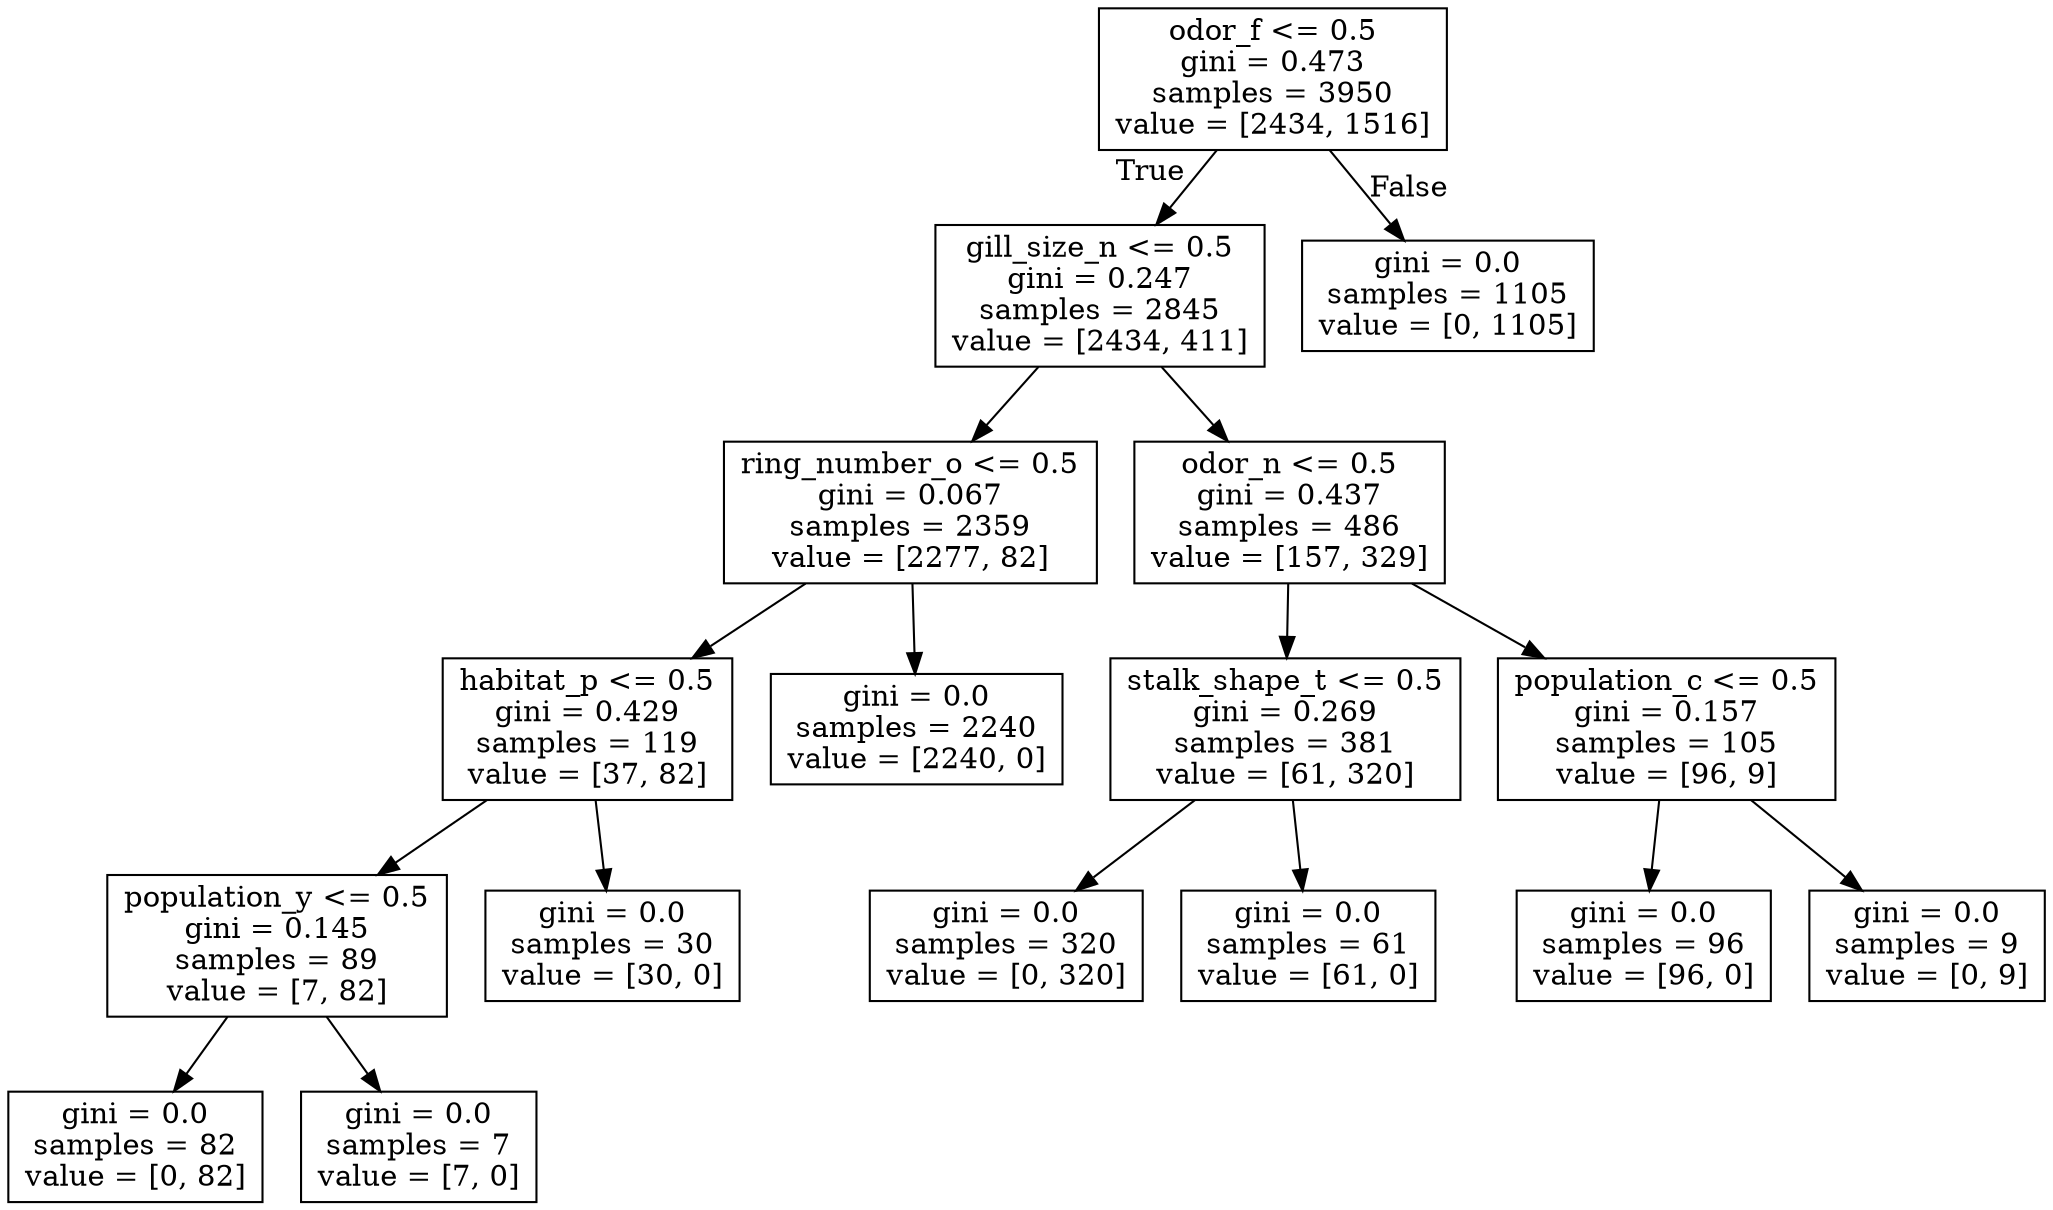 digraph Tree {
node [shape=box] ;
0 [label="odor_f <= 0.5\ngini = 0.473\nsamples = 3950\nvalue = [2434, 1516]"] ;
1 [label="gill_size_n <= 0.5\ngini = 0.247\nsamples = 2845\nvalue = [2434, 411]"] ;
0 -> 1 [labeldistance=2.5, labelangle=45, headlabel="True"] ;
2 [label="ring_number_o <= 0.5\ngini = 0.067\nsamples = 2359\nvalue = [2277, 82]"] ;
1 -> 2 ;
3 [label="habitat_p <= 0.5\ngini = 0.429\nsamples = 119\nvalue = [37, 82]"] ;
2 -> 3 ;
4 [label="population_y <= 0.5\ngini = 0.145\nsamples = 89\nvalue = [7, 82]"] ;
3 -> 4 ;
5 [label="gini = 0.0\nsamples = 82\nvalue = [0, 82]"] ;
4 -> 5 ;
6 [label="gini = 0.0\nsamples = 7\nvalue = [7, 0]"] ;
4 -> 6 ;
7 [label="gini = 0.0\nsamples = 30\nvalue = [30, 0]"] ;
3 -> 7 ;
8 [label="gini = 0.0\nsamples = 2240\nvalue = [2240, 0]"] ;
2 -> 8 ;
9 [label="odor_n <= 0.5\ngini = 0.437\nsamples = 486\nvalue = [157, 329]"] ;
1 -> 9 ;
10 [label="stalk_shape_t <= 0.5\ngini = 0.269\nsamples = 381\nvalue = [61, 320]"] ;
9 -> 10 ;
11 [label="gini = 0.0\nsamples = 320\nvalue = [0, 320]"] ;
10 -> 11 ;
12 [label="gini = 0.0\nsamples = 61\nvalue = [61, 0]"] ;
10 -> 12 ;
13 [label="population_c <= 0.5\ngini = 0.157\nsamples = 105\nvalue = [96, 9]"] ;
9 -> 13 ;
14 [label="gini = 0.0\nsamples = 96\nvalue = [96, 0]"] ;
13 -> 14 ;
15 [label="gini = 0.0\nsamples = 9\nvalue = [0, 9]"] ;
13 -> 15 ;
16 [label="gini = 0.0\nsamples = 1105\nvalue = [0, 1105]"] ;
0 -> 16 [labeldistance=2.5, labelangle=-45, headlabel="False"] ;
}